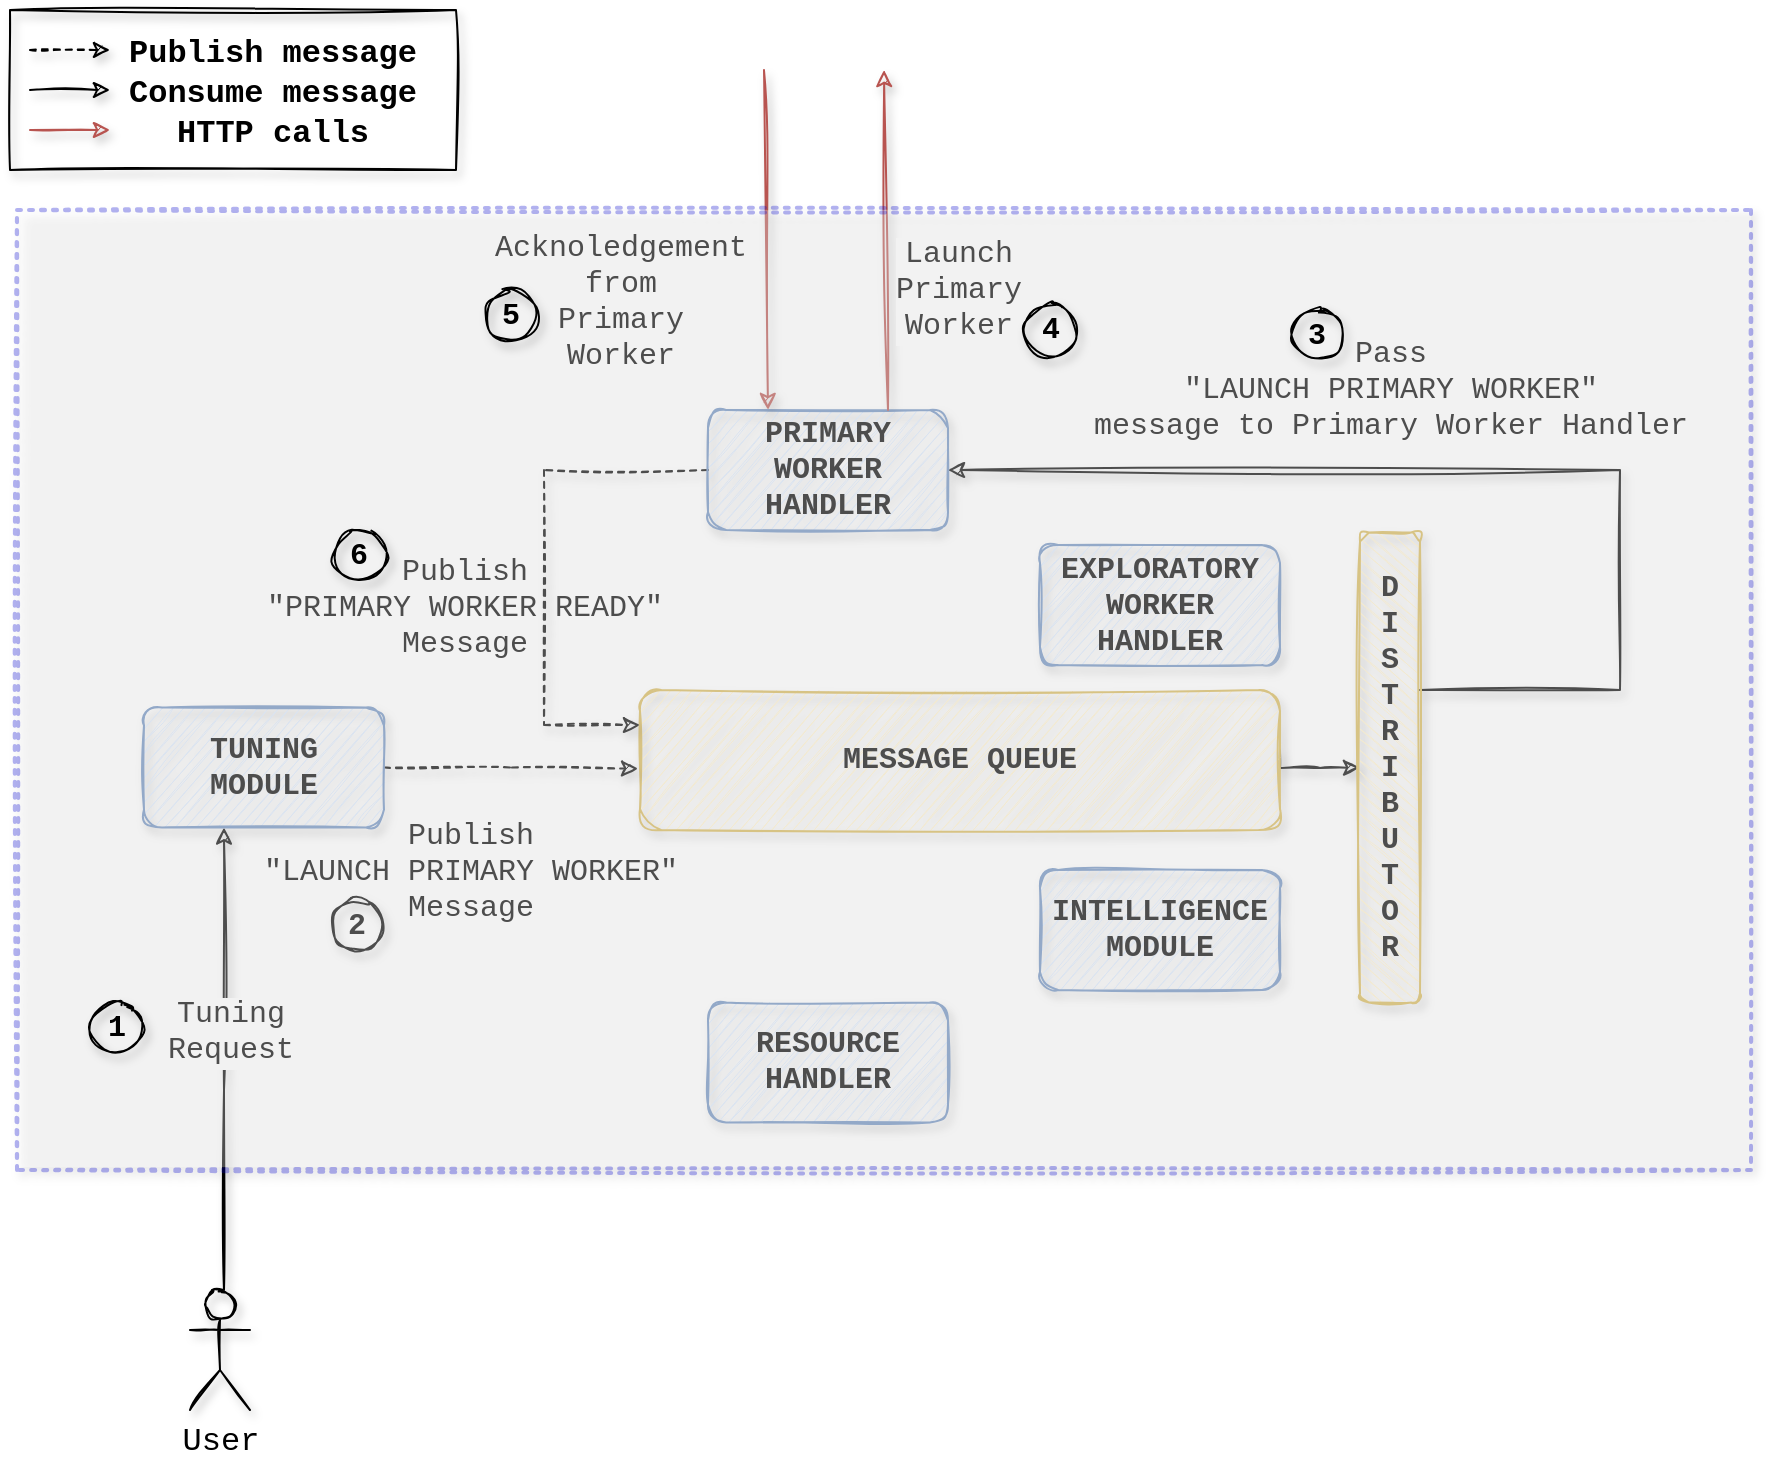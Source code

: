 <mxfile version="16.6.5" type="device"><diagram id="rpo9rGTjCmQc5vT_PjSv" name="Page-1"><mxGraphModel dx="2037" dy="887" grid="1" gridSize="10" guides="1" tooltips="1" connect="1" arrows="1" fold="1" page="1" pageScale="1" pageWidth="827" pageHeight="1169" math="0" shadow="0"><root><mxCell id="0"/><mxCell id="1" parent="0"/><mxCell id="8-EqnR5mzrNRwLlLnsGg-1" style="edgeStyle=orthogonalEdgeStyle;rounded=0;orthogonalLoop=1;jettySize=auto;html=1;entryX=0.5;entryY=1;entryDx=0;entryDy=0;shadow=1;sketch=1;fontFamily=Courier New;fontSize=15;fontStyle=1;strokeWidth=1;" edge="1" parent="1" target="8-EqnR5mzrNRwLlLnsGg-4"><mxGeometry relative="1" as="geometry"><mxPoint x="985.0" y="560" as="sourcePoint"/><Array as="points"><mxPoint x="1005" y="569"/><mxPoint x="1005" y="568"/></Array></mxGeometry></mxCell><mxCell id="8-EqnR5mzrNRwLlLnsGg-2" value="MESSAGE QUEUE" style="rounded=1;whiteSpace=wrap;html=1;shadow=1;sketch=1;fontFamily=Courier New;fontSize=15;fontStyle=1;fillColor=#fff2cc;strokeColor=#d6b656;strokeWidth=1;" vertex="1" parent="1"><mxGeometry x="665" y="530" width="320" height="70" as="geometry"/></mxCell><mxCell id="8-EqnR5mzrNRwLlLnsGg-3" style="edgeStyle=orthogonalEdgeStyle;rounded=0;orthogonalLoop=1;jettySize=auto;html=1;entryX=1;entryY=0.5;entryDx=0;entryDy=0;shadow=1;sketch=1;fontFamily=Courier New;fontSize=15;fontStyle=1;strokeWidth=1;" edge="1" parent="1" source="8-EqnR5mzrNRwLlLnsGg-4" target="8-EqnR5mzrNRwLlLnsGg-6"><mxGeometry relative="1" as="geometry"><Array as="points"><mxPoint x="1155" y="530"/><mxPoint x="1155" y="420"/></Array></mxGeometry></mxCell><mxCell id="8-EqnR5mzrNRwLlLnsGg-4" value="D&lt;br style=&quot;font-size: 15px;&quot;&gt;I&lt;br style=&quot;font-size: 15px;&quot;&gt;S&lt;br style=&quot;font-size: 15px;&quot;&gt;T&lt;br style=&quot;font-size: 15px;&quot;&gt;R&lt;br style=&quot;font-size: 15px;&quot;&gt;I&lt;br style=&quot;font-size: 15px;&quot;&gt;B&lt;br style=&quot;font-size: 15px;&quot;&gt;U&lt;br style=&quot;font-size: 15px;&quot;&gt;T&lt;br style=&quot;font-size: 15px;&quot;&gt;O&lt;br style=&quot;font-size: 15px;&quot;&gt;R" style="rounded=1;whiteSpace=wrap;html=1;direction=south;shadow=1;sketch=1;fontFamily=Courier New;fontSize=15;fontStyle=1;fillColor=#fff2cc;strokeColor=#d6b656;strokeWidth=1;" vertex="1" parent="1"><mxGeometry x="1025" y="451.25" width="30" height="235" as="geometry"/></mxCell><mxCell id="8-EqnR5mzrNRwLlLnsGg-5" style="edgeStyle=orthogonalEdgeStyle;rounded=0;sketch=1;orthogonalLoop=1;jettySize=auto;html=1;shadow=1;dashed=1;fontFamily=Courier New;fontSize=15;strokeWidth=1;entryX=0;entryY=0.25;entryDx=0;entryDy=0;" edge="1" parent="1" source="8-EqnR5mzrNRwLlLnsGg-6" target="8-EqnR5mzrNRwLlLnsGg-2"><mxGeometry relative="1" as="geometry"><Array as="points"><mxPoint x="617" y="420"/><mxPoint x="617" y="547"/></Array></mxGeometry></mxCell><mxCell id="8-EqnR5mzrNRwLlLnsGg-6" value="PRIMARY&lt;br style=&quot;font-size: 15px;&quot;&gt;WORKER&lt;br style=&quot;font-size: 15px;&quot;&gt;HANDLER" style="rounded=1;whiteSpace=wrap;html=1;shadow=1;sketch=1;fontFamily=Courier New;fontSize=15;fontStyle=1;fillColor=#dae8fc;strokeColor=#6c8ebf;strokeWidth=1;" vertex="1" parent="1"><mxGeometry x="699" y="390" width="120" height="60" as="geometry"/></mxCell><mxCell id="8-EqnR5mzrNRwLlLnsGg-7" value="EXPLORATORY&lt;br style=&quot;font-size: 15px;&quot;&gt;WORKER&lt;br style=&quot;font-size: 15px;&quot;&gt;HANDLER" style="rounded=1;whiteSpace=wrap;html=1;shadow=1;sketch=1;fontFamily=Courier New;fontSize=15;fontStyle=1;fillColor=#dae8fc;strokeColor=#6c8ebf;strokeWidth=1;" vertex="1" parent="1"><mxGeometry x="865" y="457.5" width="120" height="60" as="geometry"/></mxCell><mxCell id="8-EqnR5mzrNRwLlLnsGg-8" style="edgeStyle=orthogonalEdgeStyle;rounded=0;sketch=1;orthogonalLoop=1;jettySize=auto;html=1;entryX=-0.003;entryY=0.562;entryDx=0;entryDy=0;entryPerimeter=0;shadow=1;dashed=1;fontFamily=Courier New;fontSize=15;strokeWidth=1;" edge="1" parent="1" source="8-EqnR5mzrNRwLlLnsGg-10" target="8-EqnR5mzrNRwLlLnsGg-2"><mxGeometry relative="1" as="geometry"/></mxCell><mxCell id="8-EqnR5mzrNRwLlLnsGg-9" value="Publish&lt;br&gt;&quot;LAUNCH PRIMARY WORKER&quot;&lt;br&gt;Message" style="edgeLabel;html=1;align=center;verticalAlign=middle;resizable=0;points=[];fontSize=15;fontFamily=Courier New;labelBackgroundColor=none;" vertex="1" connectable="0" parent="8-EqnR5mzrNRwLlLnsGg-8"><mxGeometry x="0.437" y="4" relative="1" as="geometry"><mxPoint x="-48" y="55" as="offset"/></mxGeometry></mxCell><mxCell id="8-EqnR5mzrNRwLlLnsGg-10" value="TUNING&lt;br style=&quot;font-size: 15px;&quot;&gt;MODULE" style="rounded=1;whiteSpace=wrap;html=1;shadow=1;sketch=1;fontFamily=Courier New;fontSize=15;fontStyle=1;fillColor=#dae8fc;strokeColor=#6c8ebf;strokeWidth=1;" vertex="1" parent="1"><mxGeometry x="417" y="538.75" width="120" height="60" as="geometry"/></mxCell><mxCell id="8-EqnR5mzrNRwLlLnsGg-11" value="INTELLIGENCE MODULE" style="rounded=1;whiteSpace=wrap;html=1;shadow=1;sketch=1;fontFamily=Courier New;fontSize=15;fontStyle=1;fillColor=#dae8fc;strokeColor=#6c8ebf;strokeWidth=1;" vertex="1" parent="1"><mxGeometry x="865" y="620" width="120" height="60" as="geometry"/></mxCell><mxCell id="8-EqnR5mzrNRwLlLnsGg-12" value="RESOURCE&lt;br style=&quot;font-size: 15px;&quot;&gt;HANDLER" style="rounded=1;whiteSpace=wrap;html=1;shadow=1;sketch=1;fontFamily=Courier New;fontSize=15;fontStyle=1;fillColor=#dae8fc;strokeColor=#6c8ebf;strokeWidth=1;" vertex="1" parent="1"><mxGeometry x="699" y="686.25" width="120" height="60" as="geometry"/></mxCell><mxCell id="8-EqnR5mzrNRwLlLnsGg-13" style="edgeStyle=orthogonalEdgeStyle;rounded=0;sketch=1;orthogonalLoop=1;jettySize=auto;html=1;shadow=1;fontFamily=Courier New;fontSize=10;strokeWidth=1;" edge="1" parent="1" source="8-EqnR5mzrNRwLlLnsGg-15" target="8-EqnR5mzrNRwLlLnsGg-10"><mxGeometry relative="1" as="geometry"><mxPoint x="457" y="600" as="targetPoint"/><Array as="points"><mxPoint x="457" y="730"/><mxPoint x="457" y="730"/></Array></mxGeometry></mxCell><mxCell id="8-EqnR5mzrNRwLlLnsGg-14" value="Tuning&lt;br&gt;Request" style="edgeLabel;html=1;align=center;verticalAlign=middle;resizable=0;points=[];fontSize=15;fontFamily=Courier New;labelBackgroundColor=default;" vertex="1" connectable="0" parent="8-EqnR5mzrNRwLlLnsGg-13"><mxGeometry x="0.13" y="1" relative="1" as="geometry"><mxPoint x="4" y="1" as="offset"/></mxGeometry></mxCell><mxCell id="8-EqnR5mzrNRwLlLnsGg-15" value="&lt;font style=&quot;font-size: 16px&quot;&gt;User&lt;/font&gt;" style="shape=umlActor;verticalLabelPosition=bottom;verticalAlign=top;html=1;outlineConnect=0;shadow=1;glass=0;sketch=1;fontFamily=Courier New;fontSize=10;strokeWidth=1;fillColor=none;" vertex="1" parent="1"><mxGeometry x="440" y="830" width="30" height="60" as="geometry"/></mxCell><mxCell id="8-EqnR5mzrNRwLlLnsGg-16" value="Pass&lt;br&gt;&quot;LAUNCH PRIMARY WORKER&quot;&lt;br&gt;message to Primary Worker Handler" style="edgeLabel;html=1;align=center;verticalAlign=middle;resizable=0;points=[];fontSize=15;fontFamily=Courier New;labelBackgroundColor=none;" vertex="1" connectable="0" parent="1"><mxGeometry x="1040.005" y="380.002" as="geometry"/></mxCell><mxCell id="8-EqnR5mzrNRwLlLnsGg-17" value="" style="endArrow=classic;html=1;rounded=0;shadow=1;sketch=1;fontFamily=Courier New;fontSize=15;strokeWidth=1;exitX=0.75;exitY=0;exitDx=0;exitDy=0;fillColor=#f8cecc;strokeColor=#b85450;" edge="1" parent="1" source="8-EqnR5mzrNRwLlLnsGg-6"><mxGeometry width="50" height="50" relative="1" as="geometry"><mxPoint x="977" y="430" as="sourcePoint"/><mxPoint x="787" y="220" as="targetPoint"/></mxGeometry></mxCell><mxCell id="8-EqnR5mzrNRwLlLnsGg-18" value="Launch&lt;br&gt;Primary&lt;br&gt;Worker" style="edgeLabel;html=1;align=center;verticalAlign=middle;resizable=0;points=[];fontSize=15;fontFamily=Courier New;" vertex="1" connectable="0" parent="8-EqnR5mzrNRwLlLnsGg-17"><mxGeometry x="-0.172" y="1" relative="1" as="geometry"><mxPoint x="37" y="10" as="offset"/></mxGeometry></mxCell><mxCell id="8-EqnR5mzrNRwLlLnsGg-19" value="" style="endArrow=classic;html=1;rounded=0;shadow=1;sketch=1;fontFamily=Courier New;fontSize=15;strokeWidth=1;entryX=0.25;entryY=0;entryDx=0;entryDy=0;fillColor=#f8cecc;strokeColor=#b85450;" edge="1" parent="1" target="8-EqnR5mzrNRwLlLnsGg-6"><mxGeometry width="50" height="50" relative="1" as="geometry"><mxPoint x="727" y="220" as="sourcePoint"/><mxPoint x="1027" y="360" as="targetPoint"/></mxGeometry></mxCell><mxCell id="8-EqnR5mzrNRwLlLnsGg-20" value="Acknoledgement&lt;br&gt;from&lt;br&gt;Primary&lt;br&gt;Worker" style="edgeLabel;html=1;align=center;verticalAlign=middle;resizable=0;points=[];fontSize=15;fontFamily=Courier New;labelBackgroundColor=none;" vertex="1" connectable="0" parent="1"><mxGeometry x="786.997" y="359.997" as="geometry"><mxPoint x="-132" y="-24" as="offset"/></mxGeometry></mxCell><mxCell id="8-EqnR5mzrNRwLlLnsGg-21" value="" style="rounded=0;whiteSpace=wrap;html=1;shadow=1;fontFamily=Courier New;fontSize=15;strokeWidth=1;glass=0;sketch=1;fillColor=none;" vertex="1" parent="1"><mxGeometry x="350" y="190" width="223" height="80" as="geometry"/></mxCell><mxCell id="8-EqnR5mzrNRwLlLnsGg-22" value="" style="endArrow=classic;html=1;rounded=0;shadow=1;dashed=1;sketch=1;fontFamily=Courier New;fontSize=15;strokeWidth=1;" edge="1" parent="1"><mxGeometry width="50" height="50" relative="1" as="geometry"><mxPoint x="360" y="210" as="sourcePoint"/><mxPoint x="400" y="210" as="targetPoint"/></mxGeometry></mxCell><mxCell id="8-EqnR5mzrNRwLlLnsGg-23" value="" style="endArrow=classic;html=1;rounded=0;shadow=1;sketch=1;fontFamily=Courier New;fontSize=15;strokeWidth=1;" edge="1" parent="1"><mxGeometry width="50" height="50" relative="1" as="geometry"><mxPoint x="360" y="230" as="sourcePoint"/><mxPoint x="400" y="230" as="targetPoint"/></mxGeometry></mxCell><mxCell id="8-EqnR5mzrNRwLlLnsGg-24" value="&lt;font style=&quot;font-size: 16px;&quot;&gt;Consume message&lt;/font&gt;" style="text;html=1;align=center;verticalAlign=middle;resizable=0;points=[];autosize=1;strokeColor=none;fillColor=none;fontSize=16;fontFamily=Courier New;fontStyle=1" vertex="1" parent="1"><mxGeometry x="401" y="222" width="160" height="20" as="geometry"/></mxCell><mxCell id="8-EqnR5mzrNRwLlLnsGg-25" value="&lt;font style=&quot;font-size: 16px;&quot;&gt;Publish message&lt;/font&gt;" style="text;html=1;align=center;verticalAlign=middle;resizable=0;points=[];autosize=1;strokeColor=none;fillColor=none;fontSize=16;fontFamily=Courier New;fontStyle=1" vertex="1" parent="1"><mxGeometry x="401" y="202" width="160" height="20" as="geometry"/></mxCell><mxCell id="8-EqnR5mzrNRwLlLnsGg-26" value="" style="endArrow=classic;html=1;rounded=0;shadow=1;sketch=1;fontFamily=Courier New;fontSize=15;strokeWidth=1;fillColor=#f8cecc;strokeColor=#b85450;" edge="1" parent="1"><mxGeometry width="50" height="50" relative="1" as="geometry"><mxPoint x="360" y="250" as="sourcePoint"/><mxPoint x="400" y="250" as="targetPoint"/></mxGeometry></mxCell><mxCell id="8-EqnR5mzrNRwLlLnsGg-27" value="&lt;font style=&quot;font-size: 16px;&quot;&gt;HTTP calls&lt;/font&gt;" style="text;html=1;align=center;verticalAlign=middle;resizable=0;points=[];autosize=1;strokeColor=none;fillColor=none;fontSize=16;fontFamily=Courier New;fontStyle=1" vertex="1" parent="1"><mxGeometry x="426" y="242" width="110" height="20" as="geometry"/></mxCell><mxCell id="8-EqnR5mzrNRwLlLnsGg-28" value="Publish&lt;br&gt;&quot;PRIMARY WORKER READY&quot;&lt;br&gt;Message" style="edgeLabel;html=1;align=center;verticalAlign=middle;resizable=0;points=[];fontSize=15;fontFamily=Courier New;labelBackgroundColor=none;" vertex="1" connectable="0" parent="1"><mxGeometry x="578.003" y="479.999" as="geometry"><mxPoint x="-1" y="9" as="offset"/></mxGeometry></mxCell><mxCell id="8-EqnR5mzrNRwLlLnsGg-29" value="2" style="ellipse;whiteSpace=wrap;html=1;shadow=1;glass=0;labelBackgroundColor=none;sketch=1;fontFamily=Courier New;fontSize=15;strokeWidth=1;fillColor=none;fontStyle=1" vertex="1" parent="1"><mxGeometry x="509.75" y="635" width="27.25" height="25" as="geometry"/></mxCell><mxCell id="8-EqnR5mzrNRwLlLnsGg-30" value="" style="rounded=0;whiteSpace=wrap;html=1;shadow=1;glass=0;dashed=1;dashPattern=1 2;labelBackgroundColor=default;labelBorderColor=none;sketch=1;fillStyle=auto;fontFamily=Courier New;fontSize=16;fontColor=#330000;strokeColor=#0000CC;strokeWidth=2;fillColor=default;opacity=30;" vertex="1" parent="1"><mxGeometry x="353.5" y="290" width="867" height="480" as="geometry"/></mxCell><mxCell id="8-EqnR5mzrNRwLlLnsGg-31" value="1" style="ellipse;whiteSpace=wrap;html=1;shadow=1;glass=0;labelBackgroundColor=none;sketch=1;fontFamily=Courier New;fontSize=15;strokeWidth=1;fillColor=none;fontStyle=1" vertex="1" parent="1"><mxGeometry x="389.75" y="686.25" width="27.25" height="25" as="geometry"/></mxCell><mxCell id="8-EqnR5mzrNRwLlLnsGg-32" value="3" style="ellipse;whiteSpace=wrap;html=1;shadow=1;glass=0;labelBackgroundColor=none;sketch=1;fontFamily=Courier New;fontSize=15;strokeWidth=1;fillColor=none;fontStyle=1" vertex="1" parent="1"><mxGeometry x="990" y="340" width="27.25" height="25" as="geometry"/></mxCell><mxCell id="8-EqnR5mzrNRwLlLnsGg-33" value="4" style="ellipse;whiteSpace=wrap;html=1;shadow=1;glass=0;labelBackgroundColor=none;sketch=1;fontFamily=Courier New;fontSize=15;strokeWidth=1;fillColor=none;fontStyle=1" vertex="1" parent="1"><mxGeometry x="857" y="337.5" width="27.25" height="25" as="geometry"/></mxCell><mxCell id="8-EqnR5mzrNRwLlLnsGg-34" value="5" style="ellipse;whiteSpace=wrap;html=1;shadow=1;glass=0;labelBackgroundColor=none;sketch=1;fontFamily=Courier New;fontSize=15;strokeWidth=1;fillColor=none;fontStyle=1" vertex="1" parent="1"><mxGeometry x="587" y="330" width="27.25" height="25" as="geometry"/></mxCell><mxCell id="8-EqnR5mzrNRwLlLnsGg-35" value="6" style="ellipse;whiteSpace=wrap;html=1;shadow=1;glass=0;labelBackgroundColor=none;sketch=1;fontFamily=Courier New;fontSize=15;strokeWidth=1;fillColor=none;fontStyle=1" vertex="1" parent="1"><mxGeometry x="511.38" y="450" width="27.25" height="25" as="geometry"/></mxCell></root></mxGraphModel></diagram></mxfile>